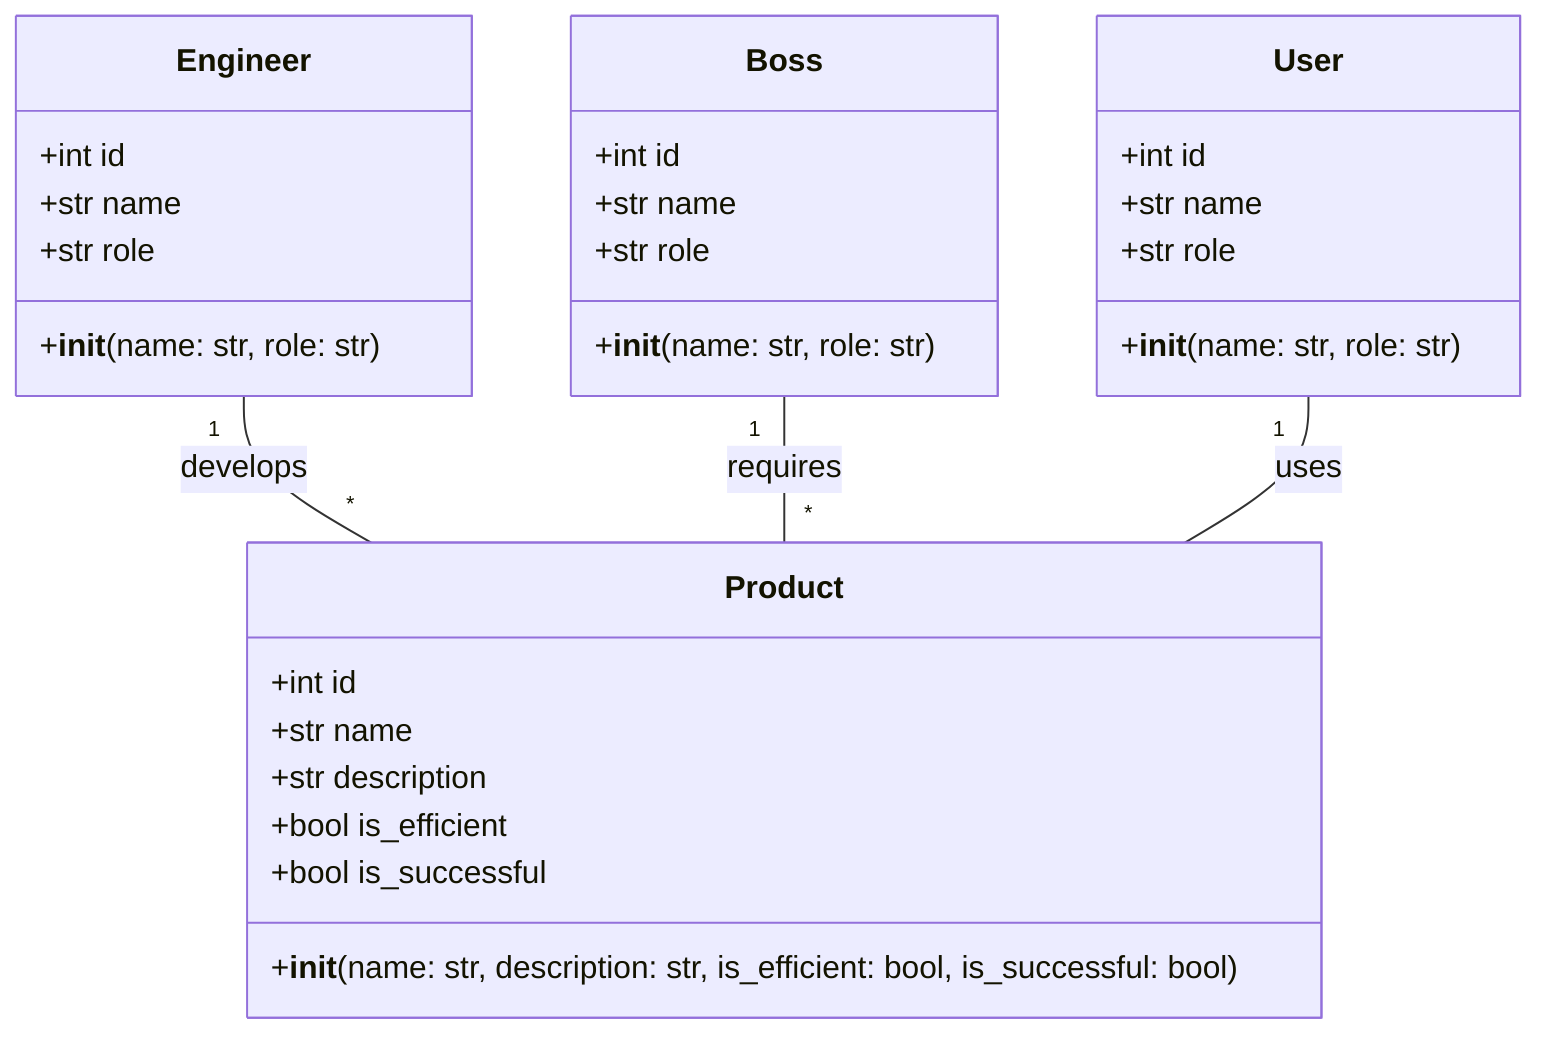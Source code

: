 classDiagram
    class Product{
        +int id
        +str name
        +str description
        +bool is_efficient
        +bool is_successful
        +__init__(name: str, description: str, is_efficient: bool, is_successful: bool)
    }
    class Engineer{
        +int id
        +str name
        +str role
        +__init__(name: str, role: str)
    }
    class Boss{
        +int id
        +str name
        +str role
        +__init__(name: str, role: str)
    }
    class User{
        +int id
        +str name
        +str role
        +__init__(name: str, role: str)
    }
    Engineer "1" -- "*" Product: develops
    Boss "1" -- "*" Product: requires
    User "1" -- "*" Product: uses